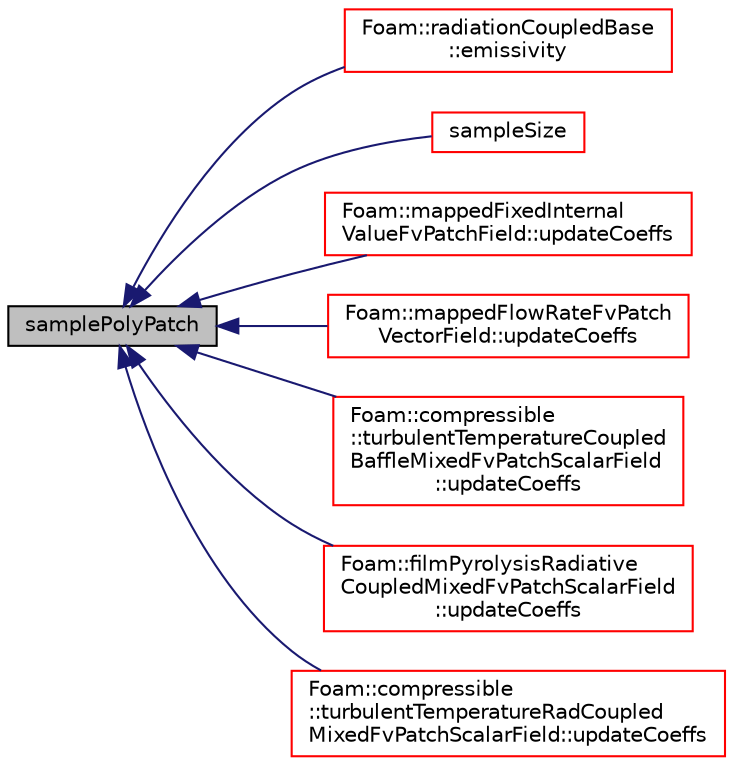 digraph "samplePolyPatch"
{
  bgcolor="transparent";
  edge [fontname="Helvetica",fontsize="10",labelfontname="Helvetica",labelfontsize="10"];
  node [fontname="Helvetica",fontsize="10",shape=record];
  rankdir="LR";
  Node3761 [label="samplePolyPatch",height=0.2,width=0.4,color="black", fillcolor="grey75", style="filled", fontcolor="black"];
  Node3761 -> Node3762 [dir="back",color="midnightblue",fontsize="10",style="solid",fontname="Helvetica"];
  Node3762 [label="Foam::radiationCoupledBase\l::emissivity",height=0.2,width=0.4,color="red",URL="$a31341.html#a7db0692125f65db90f74422c70f29f3c",tooltip="Calculate corresponding emissivity field. "];
  Node3761 -> Node3769 [dir="back",color="midnightblue",fontsize="10",style="solid",fontname="Helvetica"];
  Node3769 [label="sampleSize",height=0.2,width=0.4,color="red",URL="$a26225.html#a7e348da81551c80758c505e5c5140772",tooltip="Return size of mapped mesh/patch/boundary. "];
  Node3761 -> Node3783 [dir="back",color="midnightblue",fontsize="10",style="solid",fontname="Helvetica"];
  Node3783 [label="Foam::mappedFixedInternal\lValueFvPatchField::updateCoeffs",height=0.2,width=0.4,color="red",URL="$a22969.html#a7e24eafac629d3733181cd942d4c902f",tooltip="Update the coefficients associated with the patch field. "];
  Node3761 -> Node3785 [dir="back",color="midnightblue",fontsize="10",style="solid",fontname="Helvetica"];
  Node3785 [label="Foam::mappedFlowRateFvPatch\lVectorField::updateCoeffs",height=0.2,width=0.4,color="red",URL="$a22981.html#a7e24eafac629d3733181cd942d4c902f",tooltip="Update the coefficients associated with the patch field. "];
  Node3761 -> Node3787 [dir="back",color="midnightblue",fontsize="10",style="solid",fontname="Helvetica"];
  Node3787 [label="Foam::compressible\l::turbulentTemperatureCoupled\lBaffleMixedFvPatchScalarField\l::updateCoeffs",height=0.2,width=0.4,color="red",URL="$a32021.html#a7e24eafac629d3733181cd942d4c902f",tooltip="Update the coefficients associated with the patch field. "];
  Node3761 -> Node3777 [dir="back",color="midnightblue",fontsize="10",style="solid",fontname="Helvetica"];
  Node3777 [label="Foam::filmPyrolysisRadiative\lCoupledMixedFvPatchScalarField\l::updateCoeffs",height=0.2,width=0.4,color="red",URL="$a30057.html#a7e24eafac629d3733181cd942d4c902f",tooltip="Update the coefficients associated with the patch field. "];
  Node3761 -> Node3789 [dir="back",color="midnightblue",fontsize="10",style="solid",fontname="Helvetica"];
  Node3789 [label="Foam::compressible\l::turbulentTemperatureRadCoupled\lMixedFvPatchScalarField::updateCoeffs",height=0.2,width=0.4,color="red",URL="$a32025.html#a7e24eafac629d3733181cd942d4c902f",tooltip="Update the coefficients associated with the patch field. "];
}
